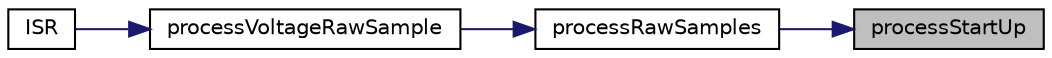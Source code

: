 digraph "processStartUp"
{
 // LATEX_PDF_SIZE
  bgcolor="transparent";
  edge [fontname="Helvetica",fontsize="10",labelfontname="Helvetica",labelfontsize="10"];
  node [fontname="Helvetica",fontsize="10",shape=record];
  rankdir="RL";
  Node1 [label="processStartUp",height=0.2,width=0.4,color="black", fillcolor="grey75", style="filled", fontcolor="black",tooltip="Process the startup period for the router."];
  Node1 -> Node2 [dir="back",color="midnightblue",fontsize="10",style="solid",fontname="Helvetica"];
  Node2 [label="processRawSamples",height=0.2,width=0.4,color="black",URL="$group__TimeCritical.html#ga8cff922940989b7edaa8bd0347f9becc",tooltip="This routine is called by the ISR when a pair of V & I sample becomes available."];
  Node2 -> Node3 [dir="back",color="midnightblue",fontsize="10",style="solid",fontname="Helvetica"];
  Node3 [label="processVoltageRawSample",height=0.2,width=0.4,color="black",URL="$group__TimeCritical.html#ga7b45c0ceb64e191cb1f053c28f02cee6",tooltip="Process the current voltage raw sample for the specific phase."];
  Node3 -> Node4 [dir="back",color="midnightblue",fontsize="10",style="solid",fontname="Helvetica"];
  Node4 [label="ISR",height=0.2,width=0.4,color="black",URL="$Mk2__3phase__RFdatalog__temp_8ino.html#a05c2e5b588ced1cd7312f5b0edc5b295",tooltip="Interrupt Service Routine - Interrupt-Driven Analog Conversion."];
}
